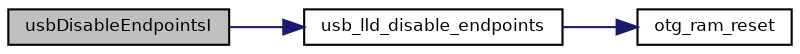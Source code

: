 digraph "usbDisableEndpointsI"
{
  bgcolor="transparent";
  edge [fontname="Helvetica",fontsize="8",labelfontname="Helvetica",labelfontsize="8"];
  node [fontname="Helvetica",fontsize="8",shape=record];
  rankdir="LR";
  Node56 [label="usbDisableEndpointsI",height=0.2,width=0.4,color="black", fillcolor="grey75", style="filled", fontcolor="black"];
  Node56 -> Node57 [color="midnightblue",fontsize="8",style="solid",fontname="Helvetica"];
  Node57 [label="usb_lld_disable_endpoints",height=0.2,width=0.4,color="black",URL="$group___u_s_b.html#ga97950278d6eaaf64ba91cd460523aeb0",tooltip="Disables all the active endpoints except the endpoint zero. "];
  Node57 -> Node58 [color="midnightblue",fontsize="8",style="solid",fontname="Helvetica"];
  Node58 [label="otg_ram_reset",height=0.2,width=0.4,color="black",URL="$group___u_s_b.html#ga9fda935bc01bccd42d9b4394f9937562",tooltip="Resets the FIFO RAM memory allocator. "];
}
